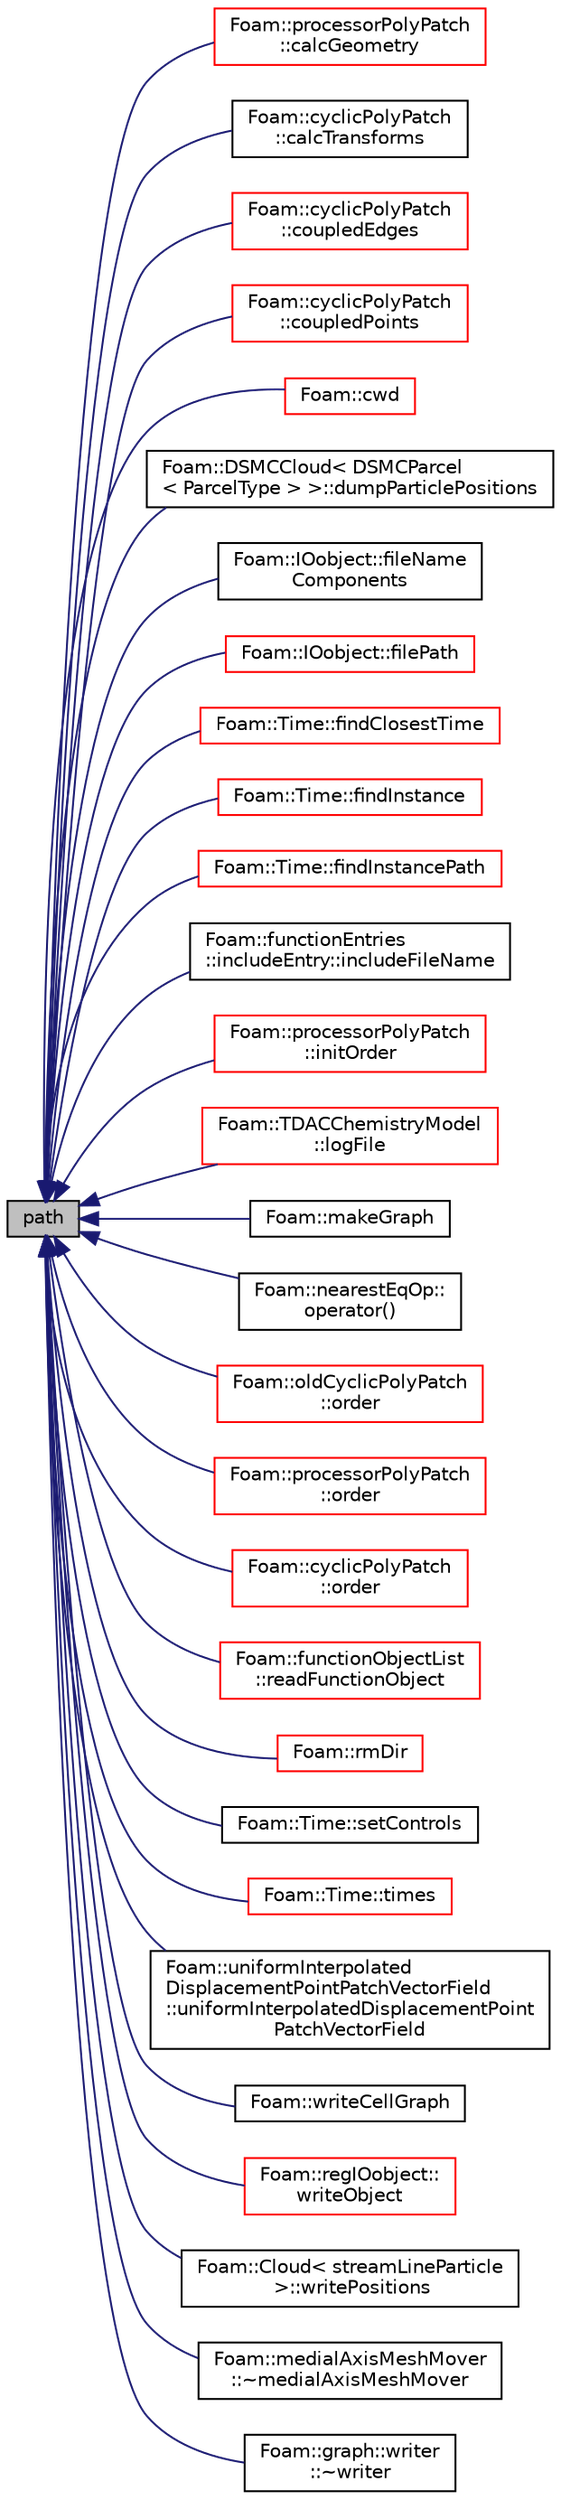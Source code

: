 digraph "path"
{
  bgcolor="transparent";
  edge [fontname="Helvetica",fontsize="10",labelfontname="Helvetica",labelfontsize="10"];
  node [fontname="Helvetica",fontsize="10",shape=record];
  rankdir="LR";
  Node1 [label="path",height=0.2,width=0.4,color="black", fillcolor="grey75", style="filled", fontcolor="black"];
  Node1 -> Node2 [dir="back",color="midnightblue",fontsize="10",style="solid",fontname="Helvetica"];
  Node2 [label="Foam::processorPolyPatch\l::calcGeometry",height=0.2,width=0.4,color="red",URL="$a28609.html#a58bb4c0382e9ee570811fb3f005a0a97",tooltip="Calculate the patch geometry. "];
  Node1 -> Node7 [dir="back",color="midnightblue",fontsize="10",style="solid",fontname="Helvetica"];
  Node7 [label="Foam::cyclicPolyPatch\l::calcTransforms",height=0.2,width=0.4,color="black",URL="$a28589.html#afb48497736bbafb1fbb000cd218d1779",tooltip="Recalculate the transformation tensors. "];
  Node1 -> Node8 [dir="back",color="midnightblue",fontsize="10",style="solid",fontname="Helvetica"];
  Node8 [label="Foam::cyclicPolyPatch\l::coupledEdges",height=0.2,width=0.4,color="red",URL="$a28589.html#a4c970d354b1bca8ccb1dff0855586ed7",tooltip="Return connected edges (from patch local to neighbour patch local). "];
  Node1 -> Node282 [dir="back",color="midnightblue",fontsize="10",style="solid",fontname="Helvetica"];
  Node282 [label="Foam::cyclicPolyPatch\l::coupledPoints",height=0.2,width=0.4,color="red",URL="$a28589.html#a5fe7e338f4cce109200c99d7edd61df4",tooltip="Return connected points (from patch local to neighbour patch local) "];
  Node1 -> Node283 [dir="back",color="midnightblue",fontsize="10",style="solid",fontname="Helvetica"];
  Node283 [label="Foam::cwd",height=0.2,width=0.4,color="red",URL="$a21851.html#a07e65e44305ffb6594966d3a53cb6272",tooltip="Return current working directory path name. "];
  Node1 -> Node295 [dir="back",color="midnightblue",fontsize="10",style="solid",fontname="Helvetica"];
  Node295 [label="Foam::DSMCCloud\< DSMCParcel\l\< ParcelType \> \>::dumpParticlePositions",height=0.2,width=0.4,color="black",URL="$a24813.html#ae0b51405dc158e4fd5788231feaca161",tooltip="Dump particle positions to .obj file. "];
  Node1 -> Node296 [dir="back",color="midnightblue",fontsize="10",style="solid",fontname="Helvetica"];
  Node296 [label="Foam::IOobject::fileName\lComponents",height=0.2,width=0.4,color="black",URL="$a27249.html#a7d27b76557b60f572ecd7fa620bd3d8e",tooltip="Split path into instance, local, name components. "];
  Node1 -> Node297 [dir="back",color="midnightblue",fontsize="10",style="solid",fontname="Helvetica"];
  Node297 [label="Foam::IOobject::filePath",height=0.2,width=0.4,color="red",URL="$a27249.html#a698f54dd16f5ec2931aeff16fd4878c8",tooltip="Return complete path + object name if the file exists. "];
  Node1 -> Node1983 [dir="back",color="midnightblue",fontsize="10",style="solid",fontname="Helvetica"];
  Node1983 [label="Foam::Time::findClosestTime",height=0.2,width=0.4,color="red",URL="$a27457.html#afa1d63619eaefe506be839b1a2f45d63",tooltip="Search the case for the time closest to the given time. "];
  Node1 -> Node1984 [dir="back",color="midnightblue",fontsize="10",style="solid",fontname="Helvetica"];
  Node1984 [label="Foam::Time::findInstance",height=0.2,width=0.4,color="red",URL="$a27457.html#a530f80a2f33f5a76760c1ddf62624692",tooltip="Return the location of \"dir\" containing the file \"name\". "];
  Node1 -> Node1985 [dir="back",color="midnightblue",fontsize="10",style="solid",fontname="Helvetica"];
  Node1985 [label="Foam::Time::findInstancePath",height=0.2,width=0.4,color="red",URL="$a27457.html#ab5790c266ee71cba13294583f1470956",tooltip="Search the case for the time directory path. "];
  Node1 -> Node1986 [dir="back",color="midnightblue",fontsize="10",style="solid",fontname="Helvetica"];
  Node1986 [label="Foam::functionEntries\l::includeEntry::includeFileName",height=0.2,width=0.4,color="black",URL="$a27153.html#a9cbd98ead2bb7538e417330caa3bc452",tooltip="Read the include fileName from Istream, expand and return. "];
  Node1 -> Node1987 [dir="back",color="midnightblue",fontsize="10",style="solid",fontname="Helvetica"];
  Node1987 [label="Foam::processorPolyPatch\l::initOrder",height=0.2,width=0.4,color="red",URL="$a28609.html#a644d6229ea284692666de14387870409",tooltip="Initialize ordering for primitivePatch. Does not. "];
  Node1 -> Node1993 [dir="back",color="midnightblue",fontsize="10",style="solid",fontname="Helvetica"];
  Node1993 [label="Foam::TDACChemistryModel\l::logFile",height=0.2,width=0.4,color="red",URL="$a31065.html#a3a54ca04b4cf33c823bfa032c2d637a3",tooltip="Create and return a TDAC log file of the given name. "];
  Node1 -> Node1995 [dir="back",color="midnightblue",fontsize="10",style="solid",fontname="Helvetica"];
  Node1995 [label="Foam::makeGraph",height=0.2,width=0.4,color="black",URL="$a21851.html#a18036b08cdbe6df94e4722bf03687851"];
  Node1 -> Node1996 [dir="back",color="midnightblue",fontsize="10",style="solid",fontname="Helvetica"];
  Node1996 [label="Foam::nearestEqOp::\loperator()",height=0.2,width=0.4,color="black",URL="$a30669.html#a7125bb052e112a423cd8082006cdac3b"];
  Node1 -> Node1997 [dir="back",color="midnightblue",fontsize="10",style="solid",fontname="Helvetica"];
  Node1997 [label="Foam::oldCyclicPolyPatch\l::order",height=0.2,width=0.4,color="red",URL="$a28605.html#aa9533329384a73e819a040bcde1b4b3d",tooltip="Return new ordering for primitivePatch. "];
  Node1 -> Node2001 [dir="back",color="midnightblue",fontsize="10",style="solid",fontname="Helvetica"];
  Node2001 [label="Foam::processorPolyPatch\l::order",height=0.2,width=0.4,color="red",URL="$a28609.html#aa9533329384a73e819a040bcde1b4b3d",tooltip="Return new ordering for primitivePatch. "];
  Node1 -> Node2004 [dir="back",color="midnightblue",fontsize="10",style="solid",fontname="Helvetica"];
  Node2004 [label="Foam::cyclicPolyPatch\l::order",height=0.2,width=0.4,color="red",URL="$a28589.html#aa9533329384a73e819a040bcde1b4b3d",tooltip="Return new ordering for primitivePatch. "];
  Node1 -> Node838 [dir="back",color="midnightblue",fontsize="10",style="solid",fontname="Helvetica"];
  Node838 [label="Foam::functionObjectList\l::readFunctionObject",height=0.2,width=0.4,color="red",URL="$a27221.html#a1fc9b8c93a4581ff76b01b3f13a7ff81",tooltip="Read the specified functionObject configuration dictionary parsing. "];
  Node1 -> Node2007 [dir="back",color="midnightblue",fontsize="10",style="solid",fontname="Helvetica"];
  Node2007 [label="Foam::rmDir",height=0.2,width=0.4,color="red",URL="$a21851.html#a94f85dc184bdb0495e62488fda627038",tooltip="Remove a dirctory and its contents. "];
  Node1 -> Node2008 [dir="back",color="midnightblue",fontsize="10",style="solid",fontname="Helvetica"];
  Node2008 [label="Foam::Time::setControls",height=0.2,width=0.4,color="black",URL="$a27457.html#a8e7c44db2e98bebfcc1a22d512cd7b34",tooltip="Set the controls from the current controlDict. "];
  Node1 -> Node2009 [dir="back",color="midnightblue",fontsize="10",style="solid",fontname="Helvetica"];
  Node2009 [label="Foam::Time::times",height=0.2,width=0.4,color="red",URL="$a27457.html#a0f58059cccf9dd69a247e85600d346fe",tooltip="Search the case for valid time directories. "];
  Node1 -> Node2023 [dir="back",color="midnightblue",fontsize="10",style="solid",fontname="Helvetica"];
  Node2023 [label="Foam::uniformInterpolated\lDisplacementPointPatchVectorField\l::uniformInterpolatedDisplacementPoint\lPatchVectorField",height=0.2,width=0.4,color="black",URL="$a24545.html#a357a1bb9b7d4efe3512c84fa6f1afd46",tooltip="Construct from patch, internal field and dictionary. "];
  Node1 -> Node2024 [dir="back",color="midnightblue",fontsize="10",style="solid",fontname="Helvetica"];
  Node2024 [label="Foam::writeCellGraph",height=0.2,width=0.4,color="black",URL="$a21851.html#a47137e670f997e073d939332ed3b14f8"];
  Node1 -> Node2025 [dir="back",color="midnightblue",fontsize="10",style="solid",fontname="Helvetica"];
  Node2025 [label="Foam::regIOobject::\lwriteObject",height=0.2,width=0.4,color="red",URL="$a27441.html#ad29090f3bdbff43fd95fa2d856219b5f",tooltip="Write using given format, version and compression. "];
  Node1 -> Node1930 [dir="back",color="midnightblue",fontsize="10",style="solid",fontname="Helvetica"];
  Node1930 [label="Foam::Cloud\< streamLineParticle\l \>::writePositions",height=0.2,width=0.4,color="black",URL="$a24697.html#a401d999a5d96aca58b134ac47d0fba0f",tooltip="Write positions to <cloudName>_positions.obj file. "];
  Node1 -> Node1126 [dir="back",color="midnightblue",fontsize="10",style="solid",fontname="Helvetica"];
  Node1126 [label="Foam::medialAxisMeshMover\l::~medialAxisMeshMover",height=0.2,width=0.4,color="black",URL="$a25849.html#a03eb6ed57214533ca9c7282a850b1ea3"];
  Node1 -> Node1933 [dir="back",color="midnightblue",fontsize="10",style="solid",fontname="Helvetica"];
  Node1933 [label="Foam::graph::writer\l::~writer",height=0.2,width=0.4,color="black",URL="$a27821.html#a9d6923f77d39f29d6cb3b20078a8fd84",tooltip="Destructor. "];
}
